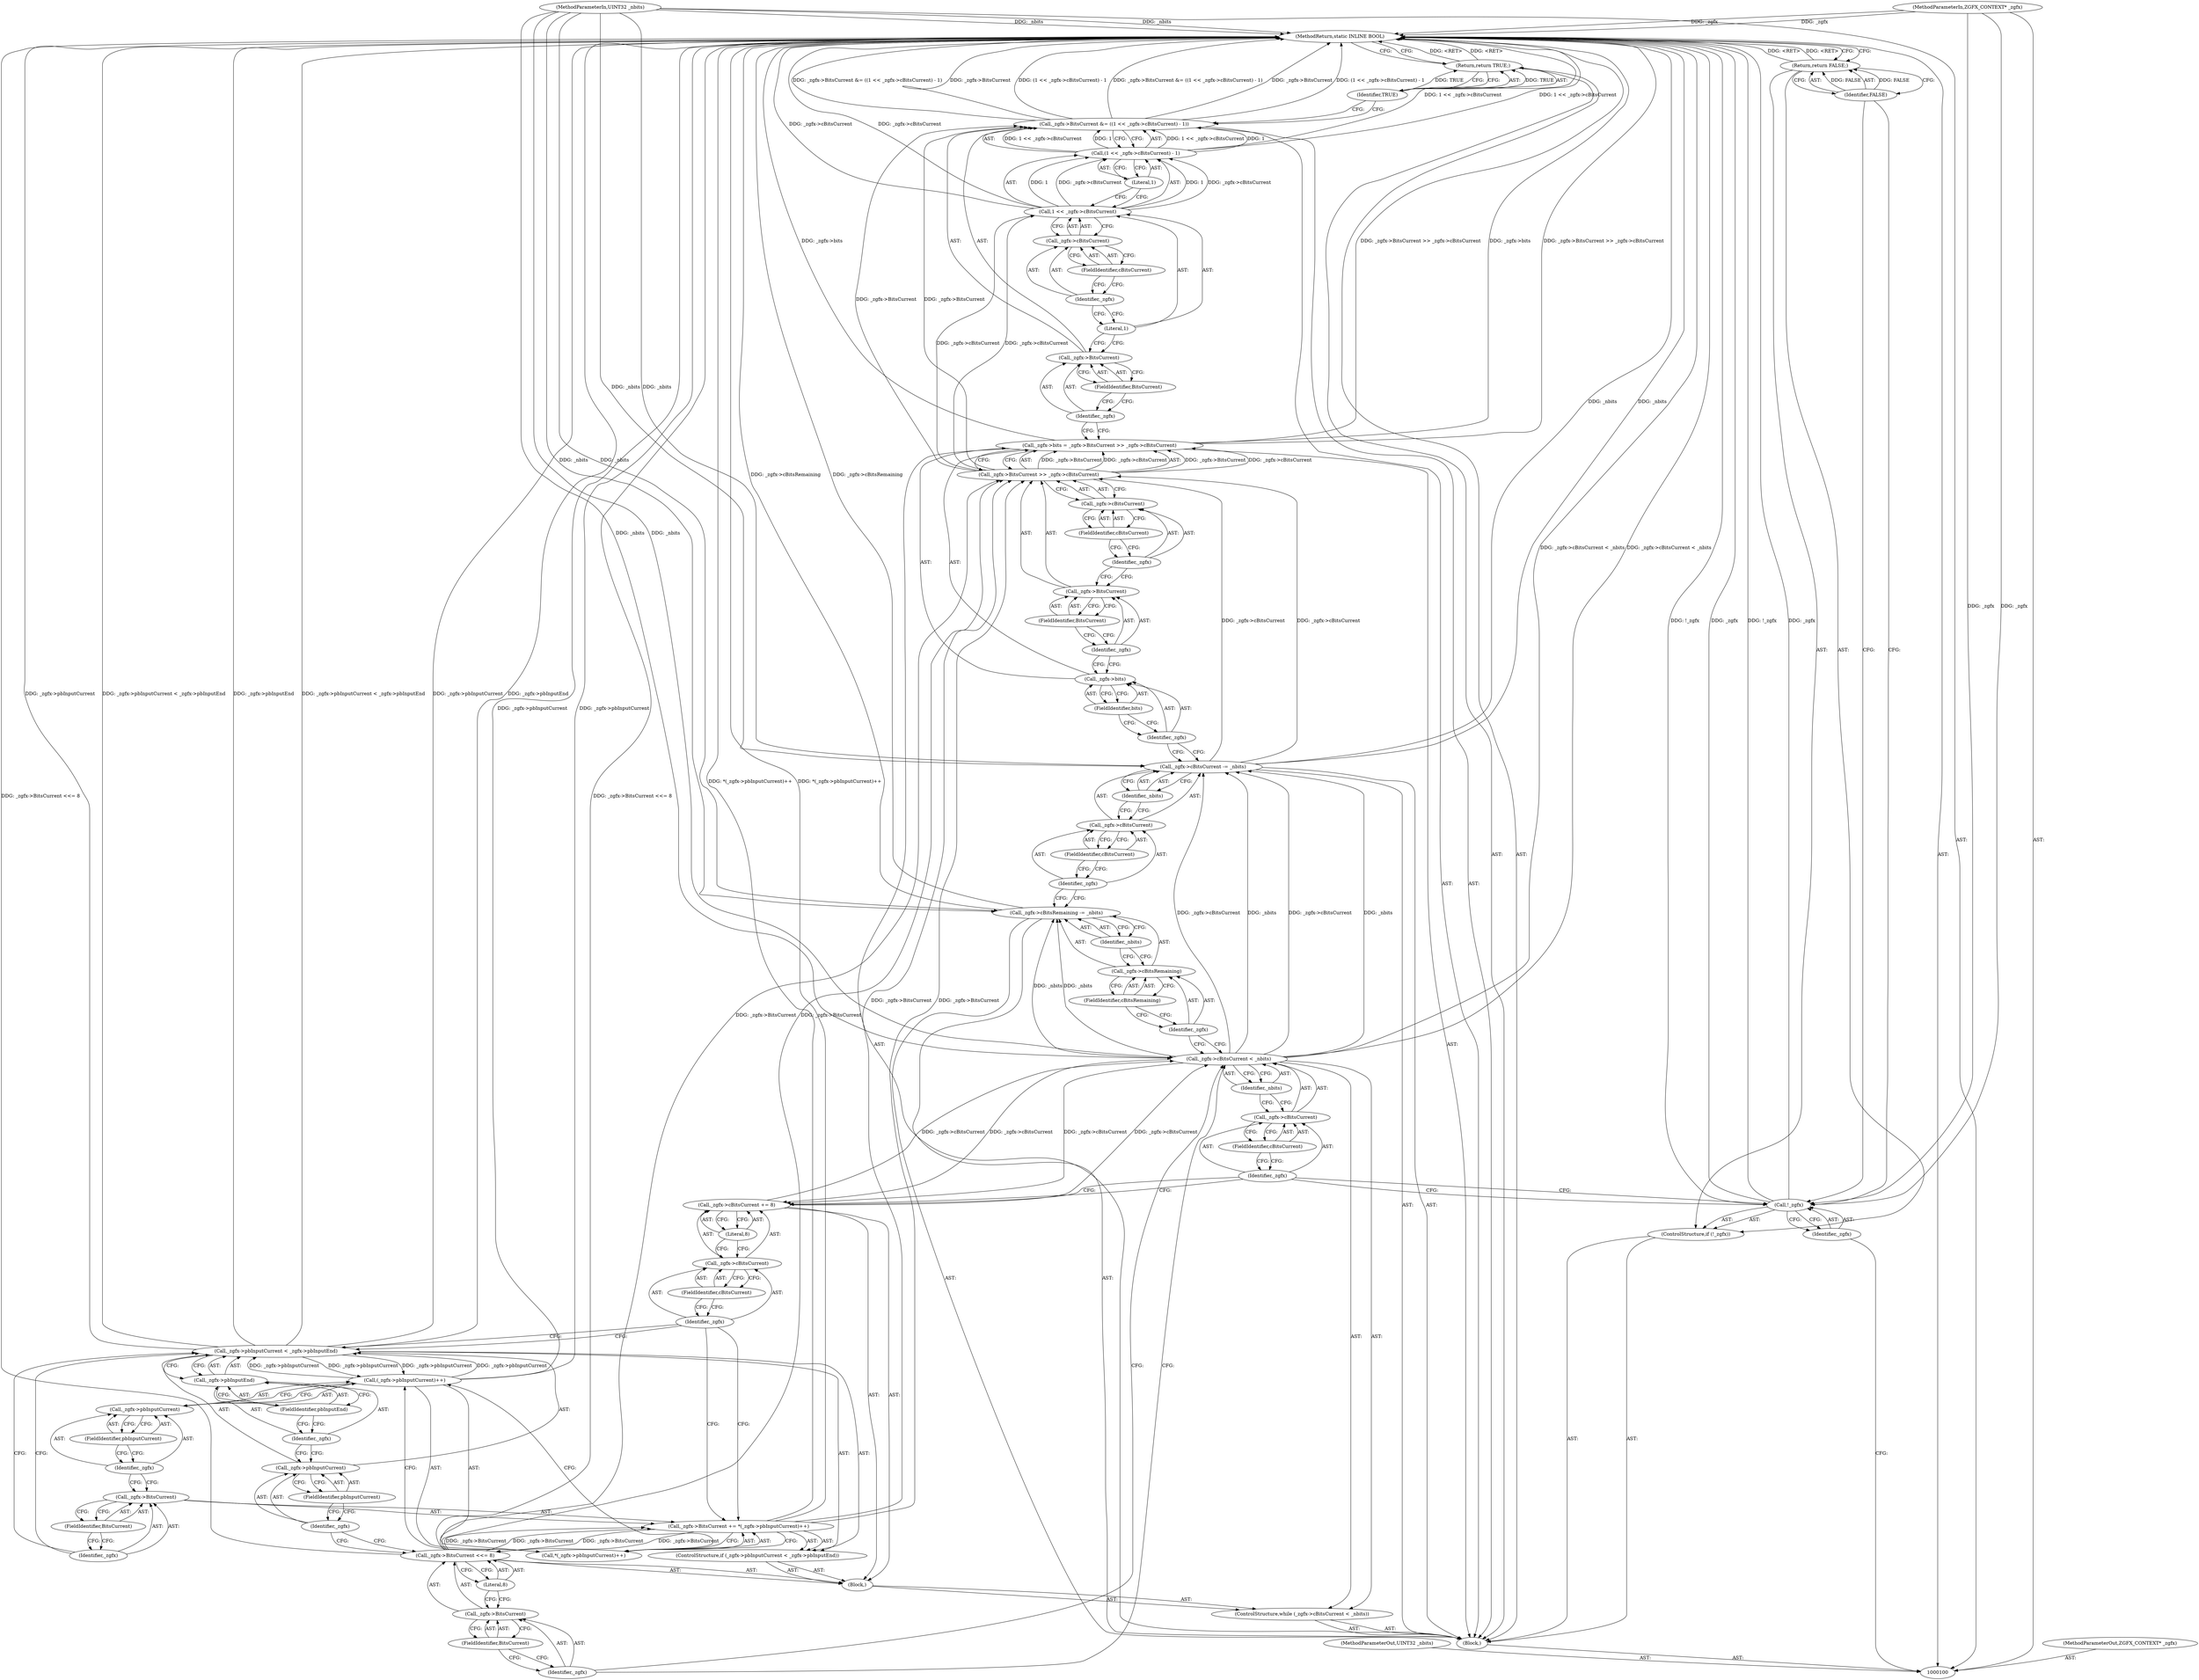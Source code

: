 digraph "0_FreeRDP_17c363a5162fd4dc77b1df54e48d7bd9bf6b3be7" {
"1000177" [label="(MethodReturn,static INLINE BOOL)"];
"1000101" [label="(MethodParameterIn,ZGFX_CONTEXT* _zgfx)"];
"1000247" [label="(MethodParameterOut,ZGFX_CONTEXT* _zgfx)"];
"1000102" [label="(MethodParameterIn,UINT32 _nbits)"];
"1000248" [label="(MethodParameterOut,UINT32 _nbits)"];
"1000125" [label="(FieldIdentifier,pbInputCurrent)"];
"1000121" [label="(ControlStructure,if (_zgfx->pbInputCurrent < _zgfx->pbInputEnd))"];
"1000126" [label="(Call,_zgfx->pbInputEnd)"];
"1000127" [label="(Identifier,_zgfx)"];
"1000128" [label="(FieldIdentifier,pbInputEnd)"];
"1000122" [label="(Call,_zgfx->pbInputCurrent < _zgfx->pbInputEnd)"];
"1000123" [label="(Call,_zgfx->pbInputCurrent)"];
"1000124" [label="(Identifier,_zgfx)"];
"1000132" [label="(FieldIdentifier,BitsCurrent)"];
"1000133" [label="(Call,*(_zgfx->pbInputCurrent)++)"];
"1000134" [label="(Call,(_zgfx->pbInputCurrent)++)"];
"1000135" [label="(Call,_zgfx->pbInputCurrent)"];
"1000136" [label="(Identifier,_zgfx)"];
"1000129" [label="(Call,_zgfx->BitsCurrent += *(_zgfx->pbInputCurrent)++)"];
"1000130" [label="(Call,_zgfx->BitsCurrent)"];
"1000131" [label="(Identifier,_zgfx)"];
"1000137" [label="(FieldIdentifier,pbInputCurrent)"];
"1000138" [label="(Call,_zgfx->cBitsCurrent += 8)"];
"1000139" [label="(Call,_zgfx->cBitsCurrent)"];
"1000140" [label="(Identifier,_zgfx)"];
"1000142" [label="(Literal,8)"];
"1000141" [label="(FieldIdentifier,cBitsCurrent)"];
"1000143" [label="(Call,_zgfx->cBitsRemaining -= _nbits)"];
"1000144" [label="(Call,_zgfx->cBitsRemaining)"];
"1000145" [label="(Identifier,_zgfx)"];
"1000147" [label="(Identifier,_nbits)"];
"1000146" [label="(FieldIdentifier,cBitsRemaining)"];
"1000148" [label="(Call,_zgfx->cBitsCurrent -= _nbits)"];
"1000149" [label="(Call,_zgfx->cBitsCurrent)"];
"1000150" [label="(Identifier,_zgfx)"];
"1000152" [label="(Identifier,_nbits)"];
"1000151" [label="(FieldIdentifier,cBitsCurrent)"];
"1000157" [label="(Call,_zgfx->BitsCurrent >> _zgfx->cBitsCurrent)"];
"1000158" [label="(Call,_zgfx->BitsCurrent)"];
"1000159" [label="(Identifier,_zgfx)"];
"1000153" [label="(Call,_zgfx->bits = _zgfx->BitsCurrent >> _zgfx->cBitsCurrent)"];
"1000154" [label="(Call,_zgfx->bits)"];
"1000155" [label="(Identifier,_zgfx)"];
"1000160" [label="(FieldIdentifier,BitsCurrent)"];
"1000161" [label="(Call,_zgfx->cBitsCurrent)"];
"1000162" [label="(Identifier,_zgfx)"];
"1000163" [label="(FieldIdentifier,cBitsCurrent)"];
"1000156" [label="(FieldIdentifier,bits)"];
"1000164" [label="(Call,_zgfx->BitsCurrent &= ((1 << _zgfx->cBitsCurrent) - 1))"];
"1000165" [label="(Call,_zgfx->BitsCurrent)"];
"1000166" [label="(Identifier,_zgfx)"];
"1000168" [label="(Call,(1 << _zgfx->cBitsCurrent) - 1)"];
"1000169" [label="(Call,1 << _zgfx->cBitsCurrent)"];
"1000170" [label="(Literal,1)"];
"1000171" [label="(Call,_zgfx->cBitsCurrent)"];
"1000172" [label="(Identifier,_zgfx)"];
"1000173" [label="(FieldIdentifier,cBitsCurrent)"];
"1000174" [label="(Literal,1)"];
"1000167" [label="(FieldIdentifier,BitsCurrent)"];
"1000103" [label="(Block,)"];
"1000175" [label="(Return,return TRUE;)"];
"1000176" [label="(Identifier,TRUE)"];
"1000104" [label="(ControlStructure,if (!_zgfx))"];
"1000105" [label="(Call,!_zgfx)"];
"1000106" [label="(Identifier,_zgfx)"];
"1000107" [label="(Return,return FALSE;)"];
"1000108" [label="(Identifier,FALSE)"];
"1000109" [label="(ControlStructure,while (_zgfx->cBitsCurrent < _nbits))"];
"1000113" [label="(FieldIdentifier,cBitsCurrent)"];
"1000114" [label="(Identifier,_nbits)"];
"1000110" [label="(Call,_zgfx->cBitsCurrent < _nbits)"];
"1000111" [label="(Call,_zgfx->cBitsCurrent)"];
"1000112" [label="(Identifier,_zgfx)"];
"1000115" [label="(Block,)"];
"1000116" [label="(Call,_zgfx->BitsCurrent <<= 8)"];
"1000117" [label="(Call,_zgfx->BitsCurrent)"];
"1000118" [label="(Identifier,_zgfx)"];
"1000120" [label="(Literal,8)"];
"1000119" [label="(FieldIdentifier,BitsCurrent)"];
"1000177" -> "1000100"  [label="AST: "];
"1000177" -> "1000107"  [label="CFG: "];
"1000177" -> "1000175"  [label="CFG: "];
"1000175" -> "1000177"  [label="DDG: <RET>"];
"1000168" -> "1000177"  [label="DDG: 1 << _zgfx->cBitsCurrent"];
"1000153" -> "1000177"  [label="DDG: _zgfx->BitsCurrent >> _zgfx->cBitsCurrent"];
"1000153" -> "1000177"  [label="DDG: _zgfx->bits"];
"1000105" -> "1000177"  [label="DDG: !_zgfx"];
"1000105" -> "1000177"  [label="DDG: _zgfx"];
"1000122" -> "1000177"  [label="DDG: _zgfx->pbInputCurrent"];
"1000122" -> "1000177"  [label="DDG: _zgfx->pbInputEnd"];
"1000122" -> "1000177"  [label="DDG: _zgfx->pbInputCurrent < _zgfx->pbInputEnd"];
"1000148" -> "1000177"  [label="DDG: _nbits"];
"1000116" -> "1000177"  [label="DDG: _zgfx->BitsCurrent <<= 8"];
"1000164" -> "1000177"  [label="DDG: _zgfx->BitsCurrent"];
"1000164" -> "1000177"  [label="DDG: (1 << _zgfx->cBitsCurrent) - 1"];
"1000164" -> "1000177"  [label="DDG: _zgfx->BitsCurrent &= ((1 << _zgfx->cBitsCurrent) - 1)"];
"1000143" -> "1000177"  [label="DDG: _zgfx->cBitsRemaining"];
"1000129" -> "1000177"  [label="DDG: *(_zgfx->pbInputCurrent)++"];
"1000102" -> "1000177"  [label="DDG: _nbits"];
"1000134" -> "1000177"  [label="DDG: _zgfx->pbInputCurrent"];
"1000101" -> "1000177"  [label="DDG: _zgfx"];
"1000110" -> "1000177"  [label="DDG: _zgfx->cBitsCurrent < _nbits"];
"1000169" -> "1000177"  [label="DDG: _zgfx->cBitsCurrent"];
"1000107" -> "1000177"  [label="DDG: <RET>"];
"1000101" -> "1000100"  [label="AST: "];
"1000101" -> "1000177"  [label="DDG: _zgfx"];
"1000101" -> "1000105"  [label="DDG: _zgfx"];
"1000247" -> "1000100"  [label="AST: "];
"1000102" -> "1000100"  [label="AST: "];
"1000102" -> "1000177"  [label="DDG: _nbits"];
"1000102" -> "1000110"  [label="DDG: _nbits"];
"1000102" -> "1000143"  [label="DDG: _nbits"];
"1000102" -> "1000148"  [label="DDG: _nbits"];
"1000248" -> "1000100"  [label="AST: "];
"1000125" -> "1000123"  [label="AST: "];
"1000125" -> "1000124"  [label="CFG: "];
"1000123" -> "1000125"  [label="CFG: "];
"1000121" -> "1000115"  [label="AST: "];
"1000122" -> "1000121"  [label="AST: "];
"1000129" -> "1000121"  [label="AST: "];
"1000126" -> "1000122"  [label="AST: "];
"1000126" -> "1000128"  [label="CFG: "];
"1000127" -> "1000126"  [label="AST: "];
"1000128" -> "1000126"  [label="AST: "];
"1000122" -> "1000126"  [label="CFG: "];
"1000127" -> "1000126"  [label="AST: "];
"1000127" -> "1000123"  [label="CFG: "];
"1000128" -> "1000127"  [label="CFG: "];
"1000128" -> "1000126"  [label="AST: "];
"1000128" -> "1000127"  [label="CFG: "];
"1000126" -> "1000128"  [label="CFG: "];
"1000122" -> "1000121"  [label="AST: "];
"1000122" -> "1000126"  [label="CFG: "];
"1000123" -> "1000122"  [label="AST: "];
"1000126" -> "1000122"  [label="AST: "];
"1000131" -> "1000122"  [label="CFG: "];
"1000140" -> "1000122"  [label="CFG: "];
"1000122" -> "1000177"  [label="DDG: _zgfx->pbInputCurrent"];
"1000122" -> "1000177"  [label="DDG: _zgfx->pbInputEnd"];
"1000122" -> "1000177"  [label="DDG: _zgfx->pbInputCurrent < _zgfx->pbInputEnd"];
"1000134" -> "1000122"  [label="DDG: _zgfx->pbInputCurrent"];
"1000122" -> "1000134"  [label="DDG: _zgfx->pbInputCurrent"];
"1000123" -> "1000122"  [label="AST: "];
"1000123" -> "1000125"  [label="CFG: "];
"1000124" -> "1000123"  [label="AST: "];
"1000125" -> "1000123"  [label="AST: "];
"1000127" -> "1000123"  [label="CFG: "];
"1000124" -> "1000123"  [label="AST: "];
"1000124" -> "1000116"  [label="CFG: "];
"1000125" -> "1000124"  [label="CFG: "];
"1000132" -> "1000130"  [label="AST: "];
"1000132" -> "1000131"  [label="CFG: "];
"1000130" -> "1000132"  [label="CFG: "];
"1000133" -> "1000129"  [label="AST: "];
"1000133" -> "1000134"  [label="CFG: "];
"1000134" -> "1000133"  [label="AST: "];
"1000129" -> "1000133"  [label="CFG: "];
"1000134" -> "1000133"  [label="AST: "];
"1000134" -> "1000135"  [label="CFG: "];
"1000135" -> "1000134"  [label="AST: "];
"1000133" -> "1000134"  [label="CFG: "];
"1000134" -> "1000177"  [label="DDG: _zgfx->pbInputCurrent"];
"1000134" -> "1000122"  [label="DDG: _zgfx->pbInputCurrent"];
"1000122" -> "1000134"  [label="DDG: _zgfx->pbInputCurrent"];
"1000135" -> "1000134"  [label="AST: "];
"1000135" -> "1000137"  [label="CFG: "];
"1000136" -> "1000135"  [label="AST: "];
"1000137" -> "1000135"  [label="AST: "];
"1000134" -> "1000135"  [label="CFG: "];
"1000136" -> "1000135"  [label="AST: "];
"1000136" -> "1000130"  [label="CFG: "];
"1000137" -> "1000136"  [label="CFG: "];
"1000129" -> "1000121"  [label="AST: "];
"1000129" -> "1000133"  [label="CFG: "];
"1000130" -> "1000129"  [label="AST: "];
"1000133" -> "1000129"  [label="AST: "];
"1000140" -> "1000129"  [label="CFG: "];
"1000129" -> "1000177"  [label="DDG: *(_zgfx->pbInputCurrent)++"];
"1000129" -> "1000116"  [label="DDG: _zgfx->BitsCurrent"];
"1000116" -> "1000129"  [label="DDG: _zgfx->BitsCurrent"];
"1000129" -> "1000157"  [label="DDG: _zgfx->BitsCurrent"];
"1000130" -> "1000129"  [label="AST: "];
"1000130" -> "1000132"  [label="CFG: "];
"1000131" -> "1000130"  [label="AST: "];
"1000132" -> "1000130"  [label="AST: "];
"1000136" -> "1000130"  [label="CFG: "];
"1000131" -> "1000130"  [label="AST: "];
"1000131" -> "1000122"  [label="CFG: "];
"1000132" -> "1000131"  [label="CFG: "];
"1000137" -> "1000135"  [label="AST: "];
"1000137" -> "1000136"  [label="CFG: "];
"1000135" -> "1000137"  [label="CFG: "];
"1000138" -> "1000115"  [label="AST: "];
"1000138" -> "1000142"  [label="CFG: "];
"1000139" -> "1000138"  [label="AST: "];
"1000142" -> "1000138"  [label="AST: "];
"1000112" -> "1000138"  [label="CFG: "];
"1000138" -> "1000110"  [label="DDG: _zgfx->cBitsCurrent"];
"1000110" -> "1000138"  [label="DDG: _zgfx->cBitsCurrent"];
"1000139" -> "1000138"  [label="AST: "];
"1000139" -> "1000141"  [label="CFG: "];
"1000140" -> "1000139"  [label="AST: "];
"1000141" -> "1000139"  [label="AST: "];
"1000142" -> "1000139"  [label="CFG: "];
"1000140" -> "1000139"  [label="AST: "];
"1000140" -> "1000129"  [label="CFG: "];
"1000140" -> "1000122"  [label="CFG: "];
"1000141" -> "1000140"  [label="CFG: "];
"1000142" -> "1000138"  [label="AST: "];
"1000142" -> "1000139"  [label="CFG: "];
"1000138" -> "1000142"  [label="CFG: "];
"1000141" -> "1000139"  [label="AST: "];
"1000141" -> "1000140"  [label="CFG: "];
"1000139" -> "1000141"  [label="CFG: "];
"1000143" -> "1000103"  [label="AST: "];
"1000143" -> "1000147"  [label="CFG: "];
"1000144" -> "1000143"  [label="AST: "];
"1000147" -> "1000143"  [label="AST: "];
"1000150" -> "1000143"  [label="CFG: "];
"1000143" -> "1000177"  [label="DDG: _zgfx->cBitsRemaining"];
"1000110" -> "1000143"  [label="DDG: _nbits"];
"1000102" -> "1000143"  [label="DDG: _nbits"];
"1000144" -> "1000143"  [label="AST: "];
"1000144" -> "1000146"  [label="CFG: "];
"1000145" -> "1000144"  [label="AST: "];
"1000146" -> "1000144"  [label="AST: "];
"1000147" -> "1000144"  [label="CFG: "];
"1000145" -> "1000144"  [label="AST: "];
"1000145" -> "1000110"  [label="CFG: "];
"1000146" -> "1000145"  [label="CFG: "];
"1000147" -> "1000143"  [label="AST: "];
"1000147" -> "1000144"  [label="CFG: "];
"1000143" -> "1000147"  [label="CFG: "];
"1000146" -> "1000144"  [label="AST: "];
"1000146" -> "1000145"  [label="CFG: "];
"1000144" -> "1000146"  [label="CFG: "];
"1000148" -> "1000103"  [label="AST: "];
"1000148" -> "1000152"  [label="CFG: "];
"1000149" -> "1000148"  [label="AST: "];
"1000152" -> "1000148"  [label="AST: "];
"1000155" -> "1000148"  [label="CFG: "];
"1000148" -> "1000177"  [label="DDG: _nbits"];
"1000102" -> "1000148"  [label="DDG: _nbits"];
"1000110" -> "1000148"  [label="DDG: _nbits"];
"1000110" -> "1000148"  [label="DDG: _zgfx->cBitsCurrent"];
"1000148" -> "1000157"  [label="DDG: _zgfx->cBitsCurrent"];
"1000149" -> "1000148"  [label="AST: "];
"1000149" -> "1000151"  [label="CFG: "];
"1000150" -> "1000149"  [label="AST: "];
"1000151" -> "1000149"  [label="AST: "];
"1000152" -> "1000149"  [label="CFG: "];
"1000150" -> "1000149"  [label="AST: "];
"1000150" -> "1000143"  [label="CFG: "];
"1000151" -> "1000150"  [label="CFG: "];
"1000152" -> "1000148"  [label="AST: "];
"1000152" -> "1000149"  [label="CFG: "];
"1000148" -> "1000152"  [label="CFG: "];
"1000151" -> "1000149"  [label="AST: "];
"1000151" -> "1000150"  [label="CFG: "];
"1000149" -> "1000151"  [label="CFG: "];
"1000157" -> "1000153"  [label="AST: "];
"1000157" -> "1000161"  [label="CFG: "];
"1000158" -> "1000157"  [label="AST: "];
"1000161" -> "1000157"  [label="AST: "];
"1000153" -> "1000157"  [label="CFG: "];
"1000157" -> "1000153"  [label="DDG: _zgfx->BitsCurrent"];
"1000157" -> "1000153"  [label="DDG: _zgfx->cBitsCurrent"];
"1000116" -> "1000157"  [label="DDG: _zgfx->BitsCurrent"];
"1000129" -> "1000157"  [label="DDG: _zgfx->BitsCurrent"];
"1000148" -> "1000157"  [label="DDG: _zgfx->cBitsCurrent"];
"1000157" -> "1000164"  [label="DDG: _zgfx->BitsCurrent"];
"1000157" -> "1000169"  [label="DDG: _zgfx->cBitsCurrent"];
"1000158" -> "1000157"  [label="AST: "];
"1000158" -> "1000160"  [label="CFG: "];
"1000159" -> "1000158"  [label="AST: "];
"1000160" -> "1000158"  [label="AST: "];
"1000162" -> "1000158"  [label="CFG: "];
"1000159" -> "1000158"  [label="AST: "];
"1000159" -> "1000154"  [label="CFG: "];
"1000160" -> "1000159"  [label="CFG: "];
"1000153" -> "1000103"  [label="AST: "];
"1000153" -> "1000157"  [label="CFG: "];
"1000154" -> "1000153"  [label="AST: "];
"1000157" -> "1000153"  [label="AST: "];
"1000166" -> "1000153"  [label="CFG: "];
"1000153" -> "1000177"  [label="DDG: _zgfx->BitsCurrent >> _zgfx->cBitsCurrent"];
"1000153" -> "1000177"  [label="DDG: _zgfx->bits"];
"1000157" -> "1000153"  [label="DDG: _zgfx->BitsCurrent"];
"1000157" -> "1000153"  [label="DDG: _zgfx->cBitsCurrent"];
"1000154" -> "1000153"  [label="AST: "];
"1000154" -> "1000156"  [label="CFG: "];
"1000155" -> "1000154"  [label="AST: "];
"1000156" -> "1000154"  [label="AST: "];
"1000159" -> "1000154"  [label="CFG: "];
"1000155" -> "1000154"  [label="AST: "];
"1000155" -> "1000148"  [label="CFG: "];
"1000156" -> "1000155"  [label="CFG: "];
"1000160" -> "1000158"  [label="AST: "];
"1000160" -> "1000159"  [label="CFG: "];
"1000158" -> "1000160"  [label="CFG: "];
"1000161" -> "1000157"  [label="AST: "];
"1000161" -> "1000163"  [label="CFG: "];
"1000162" -> "1000161"  [label="AST: "];
"1000163" -> "1000161"  [label="AST: "];
"1000157" -> "1000161"  [label="CFG: "];
"1000162" -> "1000161"  [label="AST: "];
"1000162" -> "1000158"  [label="CFG: "];
"1000163" -> "1000162"  [label="CFG: "];
"1000163" -> "1000161"  [label="AST: "];
"1000163" -> "1000162"  [label="CFG: "];
"1000161" -> "1000163"  [label="CFG: "];
"1000156" -> "1000154"  [label="AST: "];
"1000156" -> "1000155"  [label="CFG: "];
"1000154" -> "1000156"  [label="CFG: "];
"1000164" -> "1000103"  [label="AST: "];
"1000164" -> "1000168"  [label="CFG: "];
"1000165" -> "1000164"  [label="AST: "];
"1000168" -> "1000164"  [label="AST: "];
"1000176" -> "1000164"  [label="CFG: "];
"1000164" -> "1000177"  [label="DDG: _zgfx->BitsCurrent"];
"1000164" -> "1000177"  [label="DDG: (1 << _zgfx->cBitsCurrent) - 1"];
"1000164" -> "1000177"  [label="DDG: _zgfx->BitsCurrent &= ((1 << _zgfx->cBitsCurrent) - 1)"];
"1000157" -> "1000164"  [label="DDG: _zgfx->BitsCurrent"];
"1000168" -> "1000164"  [label="DDG: 1 << _zgfx->cBitsCurrent"];
"1000168" -> "1000164"  [label="DDG: 1"];
"1000165" -> "1000164"  [label="AST: "];
"1000165" -> "1000167"  [label="CFG: "];
"1000166" -> "1000165"  [label="AST: "];
"1000167" -> "1000165"  [label="AST: "];
"1000170" -> "1000165"  [label="CFG: "];
"1000166" -> "1000165"  [label="AST: "];
"1000166" -> "1000153"  [label="CFG: "];
"1000167" -> "1000166"  [label="CFG: "];
"1000168" -> "1000164"  [label="AST: "];
"1000168" -> "1000174"  [label="CFG: "];
"1000169" -> "1000168"  [label="AST: "];
"1000174" -> "1000168"  [label="AST: "];
"1000164" -> "1000168"  [label="CFG: "];
"1000168" -> "1000177"  [label="DDG: 1 << _zgfx->cBitsCurrent"];
"1000168" -> "1000164"  [label="DDG: 1 << _zgfx->cBitsCurrent"];
"1000168" -> "1000164"  [label="DDG: 1"];
"1000169" -> "1000168"  [label="DDG: 1"];
"1000169" -> "1000168"  [label="DDG: _zgfx->cBitsCurrent"];
"1000169" -> "1000168"  [label="AST: "];
"1000169" -> "1000171"  [label="CFG: "];
"1000170" -> "1000169"  [label="AST: "];
"1000171" -> "1000169"  [label="AST: "];
"1000174" -> "1000169"  [label="CFG: "];
"1000169" -> "1000177"  [label="DDG: _zgfx->cBitsCurrent"];
"1000169" -> "1000168"  [label="DDG: 1"];
"1000169" -> "1000168"  [label="DDG: _zgfx->cBitsCurrent"];
"1000157" -> "1000169"  [label="DDG: _zgfx->cBitsCurrent"];
"1000170" -> "1000169"  [label="AST: "];
"1000170" -> "1000165"  [label="CFG: "];
"1000172" -> "1000170"  [label="CFG: "];
"1000171" -> "1000169"  [label="AST: "];
"1000171" -> "1000173"  [label="CFG: "];
"1000172" -> "1000171"  [label="AST: "];
"1000173" -> "1000171"  [label="AST: "];
"1000169" -> "1000171"  [label="CFG: "];
"1000172" -> "1000171"  [label="AST: "];
"1000172" -> "1000170"  [label="CFG: "];
"1000173" -> "1000172"  [label="CFG: "];
"1000173" -> "1000171"  [label="AST: "];
"1000173" -> "1000172"  [label="CFG: "];
"1000171" -> "1000173"  [label="CFG: "];
"1000174" -> "1000168"  [label="AST: "];
"1000174" -> "1000169"  [label="CFG: "];
"1000168" -> "1000174"  [label="CFG: "];
"1000167" -> "1000165"  [label="AST: "];
"1000167" -> "1000166"  [label="CFG: "];
"1000165" -> "1000167"  [label="CFG: "];
"1000103" -> "1000100"  [label="AST: "];
"1000104" -> "1000103"  [label="AST: "];
"1000109" -> "1000103"  [label="AST: "];
"1000143" -> "1000103"  [label="AST: "];
"1000148" -> "1000103"  [label="AST: "];
"1000153" -> "1000103"  [label="AST: "];
"1000164" -> "1000103"  [label="AST: "];
"1000175" -> "1000103"  [label="AST: "];
"1000175" -> "1000103"  [label="AST: "];
"1000175" -> "1000176"  [label="CFG: "];
"1000176" -> "1000175"  [label="AST: "];
"1000177" -> "1000175"  [label="CFG: "];
"1000175" -> "1000177"  [label="DDG: <RET>"];
"1000176" -> "1000175"  [label="DDG: TRUE"];
"1000176" -> "1000175"  [label="AST: "];
"1000176" -> "1000164"  [label="CFG: "];
"1000175" -> "1000176"  [label="CFG: "];
"1000176" -> "1000175"  [label="DDG: TRUE"];
"1000104" -> "1000103"  [label="AST: "];
"1000105" -> "1000104"  [label="AST: "];
"1000107" -> "1000104"  [label="AST: "];
"1000105" -> "1000104"  [label="AST: "];
"1000105" -> "1000106"  [label="CFG: "];
"1000106" -> "1000105"  [label="AST: "];
"1000108" -> "1000105"  [label="CFG: "];
"1000112" -> "1000105"  [label="CFG: "];
"1000105" -> "1000177"  [label="DDG: !_zgfx"];
"1000105" -> "1000177"  [label="DDG: _zgfx"];
"1000101" -> "1000105"  [label="DDG: _zgfx"];
"1000106" -> "1000105"  [label="AST: "];
"1000106" -> "1000100"  [label="CFG: "];
"1000105" -> "1000106"  [label="CFG: "];
"1000107" -> "1000104"  [label="AST: "];
"1000107" -> "1000108"  [label="CFG: "];
"1000108" -> "1000107"  [label="AST: "];
"1000177" -> "1000107"  [label="CFG: "];
"1000107" -> "1000177"  [label="DDG: <RET>"];
"1000108" -> "1000107"  [label="DDG: FALSE"];
"1000108" -> "1000107"  [label="AST: "];
"1000108" -> "1000105"  [label="CFG: "];
"1000107" -> "1000108"  [label="CFG: "];
"1000108" -> "1000107"  [label="DDG: FALSE"];
"1000109" -> "1000103"  [label="AST: "];
"1000110" -> "1000109"  [label="AST: "];
"1000115" -> "1000109"  [label="AST: "];
"1000113" -> "1000111"  [label="AST: "];
"1000113" -> "1000112"  [label="CFG: "];
"1000111" -> "1000113"  [label="CFG: "];
"1000114" -> "1000110"  [label="AST: "];
"1000114" -> "1000111"  [label="CFG: "];
"1000110" -> "1000114"  [label="CFG: "];
"1000110" -> "1000109"  [label="AST: "];
"1000110" -> "1000114"  [label="CFG: "];
"1000111" -> "1000110"  [label="AST: "];
"1000114" -> "1000110"  [label="AST: "];
"1000118" -> "1000110"  [label="CFG: "];
"1000145" -> "1000110"  [label="CFG: "];
"1000110" -> "1000177"  [label="DDG: _zgfx->cBitsCurrent < _nbits"];
"1000138" -> "1000110"  [label="DDG: _zgfx->cBitsCurrent"];
"1000102" -> "1000110"  [label="DDG: _nbits"];
"1000110" -> "1000138"  [label="DDG: _zgfx->cBitsCurrent"];
"1000110" -> "1000143"  [label="DDG: _nbits"];
"1000110" -> "1000148"  [label="DDG: _nbits"];
"1000110" -> "1000148"  [label="DDG: _zgfx->cBitsCurrent"];
"1000111" -> "1000110"  [label="AST: "];
"1000111" -> "1000113"  [label="CFG: "];
"1000112" -> "1000111"  [label="AST: "];
"1000113" -> "1000111"  [label="AST: "];
"1000114" -> "1000111"  [label="CFG: "];
"1000112" -> "1000111"  [label="AST: "];
"1000112" -> "1000138"  [label="CFG: "];
"1000112" -> "1000105"  [label="CFG: "];
"1000113" -> "1000112"  [label="CFG: "];
"1000115" -> "1000109"  [label="AST: "];
"1000116" -> "1000115"  [label="AST: "];
"1000121" -> "1000115"  [label="AST: "];
"1000138" -> "1000115"  [label="AST: "];
"1000116" -> "1000115"  [label="AST: "];
"1000116" -> "1000120"  [label="CFG: "];
"1000117" -> "1000116"  [label="AST: "];
"1000120" -> "1000116"  [label="AST: "];
"1000124" -> "1000116"  [label="CFG: "];
"1000116" -> "1000177"  [label="DDG: _zgfx->BitsCurrent <<= 8"];
"1000129" -> "1000116"  [label="DDG: _zgfx->BitsCurrent"];
"1000116" -> "1000129"  [label="DDG: _zgfx->BitsCurrent"];
"1000116" -> "1000157"  [label="DDG: _zgfx->BitsCurrent"];
"1000117" -> "1000116"  [label="AST: "];
"1000117" -> "1000119"  [label="CFG: "];
"1000118" -> "1000117"  [label="AST: "];
"1000119" -> "1000117"  [label="AST: "];
"1000120" -> "1000117"  [label="CFG: "];
"1000118" -> "1000117"  [label="AST: "];
"1000118" -> "1000110"  [label="CFG: "];
"1000119" -> "1000118"  [label="CFG: "];
"1000120" -> "1000116"  [label="AST: "];
"1000120" -> "1000117"  [label="CFG: "];
"1000116" -> "1000120"  [label="CFG: "];
"1000119" -> "1000117"  [label="AST: "];
"1000119" -> "1000118"  [label="CFG: "];
"1000117" -> "1000119"  [label="CFG: "];
}
